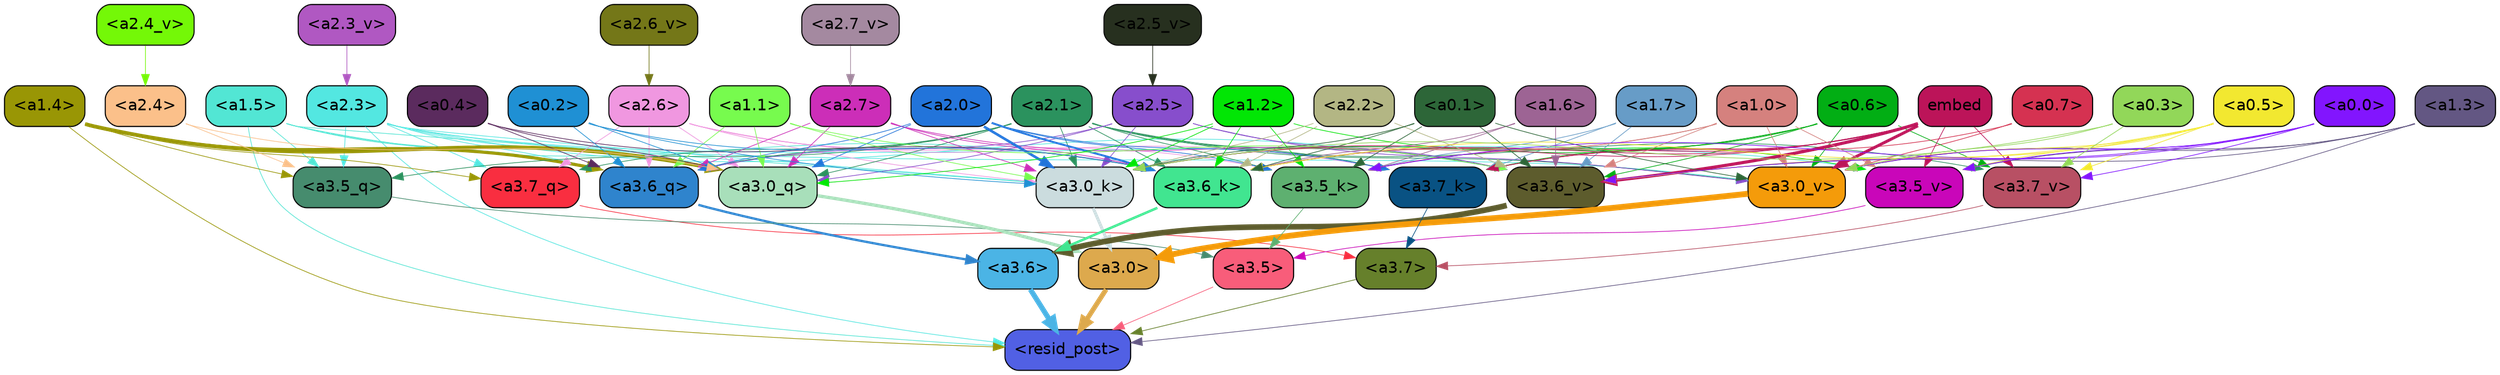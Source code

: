 strict digraph "" {
	graph [bgcolor=transparent,
		layout=dot,
		overlap=false,
		splines=true
	];
	"<a3.7>"	[color=black,
		fillcolor="#66802b",
		fontname=Helvetica,
		shape=box,
		style="filled, rounded"];
	"<resid_post>"	[color=black,
		fillcolor="#5160e4",
		fontname=Helvetica,
		shape=box,
		style="filled, rounded"];
	"<a3.7>" -> "<resid_post>"	[color="#66802b",
		penwidth=0.6239100098609924];
	"<a3.6>"	[color=black,
		fillcolor="#4bb4e5",
		fontname=Helvetica,
		shape=box,
		style="filled, rounded"];
	"<a3.6>" -> "<resid_post>"	[color="#4bb4e5",
		penwidth=4.569062113761902];
	"<a3.5>"	[color=black,
		fillcolor="#f85d7a",
		fontname=Helvetica,
		shape=box,
		style="filled, rounded"];
	"<a3.5>" -> "<resid_post>"	[color="#f85d7a",
		penwidth=0.6];
	"<a3.0>"	[color=black,
		fillcolor="#dda94d",
		fontname=Helvetica,
		shape=box,
		style="filled, rounded"];
	"<a3.0>" -> "<resid_post>"	[color="#dda94d",
		penwidth=4.283544182777405];
	"<a2.3>"	[color=black,
		fillcolor="#53e7e1",
		fontname=Helvetica,
		shape=box,
		style="filled, rounded"];
	"<a2.3>" -> "<resid_post>"	[color="#53e7e1",
		penwidth=0.6];
	"<a3.7_q>"	[color=black,
		fillcolor="#f92e40",
		fontname=Helvetica,
		shape=box,
		style="filled, rounded"];
	"<a2.3>" -> "<a3.7_q>"	[color="#53e7e1",
		penwidth=0.6];
	"<a3.6_q>"	[color=black,
		fillcolor="#2f84cd",
		fontname=Helvetica,
		shape=box,
		style="filled, rounded"];
	"<a2.3>" -> "<a3.6_q>"	[color="#53e7e1",
		penwidth=0.6];
	"<a3.5_q>"	[color=black,
		fillcolor="#468c6e",
		fontname=Helvetica,
		shape=box,
		style="filled, rounded"];
	"<a2.3>" -> "<a3.5_q>"	[color="#53e7e1",
		penwidth=0.6];
	"<a3.0_q>"	[color=black,
		fillcolor="#a8dfba",
		fontname=Helvetica,
		shape=box,
		style="filled, rounded"];
	"<a2.3>" -> "<a3.0_q>"	[color="#53e7e1",
		penwidth=0.6];
	"<a3.0_k>"	[color=black,
		fillcolor="#cbdcde",
		fontname=Helvetica,
		shape=box,
		style="filled, rounded"];
	"<a2.3>" -> "<a3.0_k>"	[color="#53e7e1",
		penwidth=0.6];
	"<a3.6_v>"	[color=black,
		fillcolor="#5d5c2d",
		fontname=Helvetica,
		shape=box,
		style="filled, rounded"];
	"<a2.3>" -> "<a3.6_v>"	[color="#53e7e1",
		penwidth=0.6];
	"<a3.5_v>"	[color=black,
		fillcolor="#c906b9",
		fontname=Helvetica,
		shape=box,
		style="filled, rounded"];
	"<a2.3>" -> "<a3.5_v>"	[color="#53e7e1",
		penwidth=0.6];
	"<a3.0_v>"	[color=black,
		fillcolor="#f49b0a",
		fontname=Helvetica,
		shape=box,
		style="filled, rounded"];
	"<a2.3>" -> "<a3.0_v>"	[color="#53e7e1",
		penwidth=0.6];
	"<a1.5>"	[color=black,
		fillcolor="#52e6d4",
		fontname=Helvetica,
		shape=box,
		style="filled, rounded"];
	"<a1.5>" -> "<resid_post>"	[color="#52e6d4",
		penwidth=0.6];
	"<a1.5>" -> "<a3.6_q>"	[color="#52e6d4",
		penwidth=0.6];
	"<a1.5>" -> "<a3.5_q>"	[color="#52e6d4",
		penwidth=0.6];
	"<a1.5>" -> "<a3.0_q>"	[color="#52e6d4",
		penwidth=0.6];
	"<a3.6_k>"	[color=black,
		fillcolor="#41e590",
		fontname=Helvetica,
		shape=box,
		style="filled, rounded"];
	"<a1.5>" -> "<a3.6_k>"	[color="#52e6d4",
		penwidth=0.6];
	"<a1.5>" -> "<a3.0_k>"	[color="#52e6d4",
		penwidth=0.6];
	"<a1.4>"	[color=black,
		fillcolor="#999605",
		fontname=Helvetica,
		shape=box,
		style="filled, rounded"];
	"<a1.4>" -> "<resid_post>"	[color="#999605",
		penwidth=0.6];
	"<a1.4>" -> "<a3.7_q>"	[color="#999605",
		penwidth=0.6];
	"<a1.4>" -> "<a3.6_q>"	[color="#999605",
		penwidth=2.7536282539367676];
	"<a1.4>" -> "<a3.5_q>"	[color="#999605",
		penwidth=0.6];
	"<a1.4>" -> "<a3.0_q>"	[color="#999605",
		penwidth=3.3369133472442627];
	"<a1.3>"	[color=black,
		fillcolor="#635783",
		fontname=Helvetica,
		shape=box,
		style="filled, rounded"];
	"<a1.3>" -> "<resid_post>"	[color="#635783",
		penwidth=0.6];
	"<a1.3>" -> "<a3.6_v>"	[color="#635783",
		penwidth=0.6];
	"<a1.3>" -> "<a3.5_v>"	[color="#635783",
		penwidth=0.6];
	"<a1.3>" -> "<a3.0_v>"	[color="#635783",
		penwidth=0.6];
	"<a3.7_q>" -> "<a3.7>"	[color="#f92e40",
		penwidth=0.6];
	"<a3.6_q>" -> "<a3.6>"	[color="#2f84cd",
		penwidth=2.0344843566417694];
	"<a3.5_q>" -> "<a3.5>"	[color="#468c6e",
		penwidth=0.6];
	"<a3.0_q>" -> "<a3.0>"	[color="#a8dfba",
		penwidth=2.863015294075012];
	"<a3.7_k>"	[color=black,
		fillcolor="#095283",
		fontname=Helvetica,
		shape=box,
		style="filled, rounded"];
	"<a3.7_k>" -> "<a3.7>"	[color="#095283",
		penwidth=0.6];
	"<a3.6_k>" -> "<a3.6>"	[color="#41e590",
		penwidth=2.1770318150520325];
	"<a3.5_k>"	[color=black,
		fillcolor="#5eb070",
		fontname=Helvetica,
		shape=box,
		style="filled, rounded"];
	"<a3.5_k>" -> "<a3.5>"	[color="#5eb070",
		penwidth=0.6];
	"<a3.0_k>" -> "<a3.0>"	[color="#cbdcde",
		penwidth=2.6323853135108948];
	"<a3.7_v>"	[color=black,
		fillcolor="#b85064",
		fontname=Helvetica,
		shape=box,
		style="filled, rounded"];
	"<a3.7_v>" -> "<a3.7>"	[color="#b85064",
		penwidth=0.6];
	"<a3.6_v>" -> "<a3.6>"	[color="#5d5c2d",
		penwidth=4.972373723983765];
	"<a3.5_v>" -> "<a3.5>"	[color="#c906b9",
		penwidth=0.6];
	"<a3.0_v>" -> "<a3.0>"	[color="#f49b0a",
		penwidth=5.1638524532318115];
	"<a2.6>"	[color=black,
		fillcolor="#f097e0",
		fontname=Helvetica,
		shape=box,
		style="filled, rounded"];
	"<a2.6>" -> "<a3.7_q>"	[color="#f097e0",
		penwidth=0.6];
	"<a2.6>" -> "<a3.6_q>"	[color="#f097e0",
		penwidth=0.6];
	"<a2.6>" -> "<a3.0_q>"	[color="#f097e0",
		penwidth=0.6];
	"<a2.6>" -> "<a3.7_k>"	[color="#f097e0",
		penwidth=0.6];
	"<a2.6>" -> "<a3.6_k>"	[color="#f097e0",
		penwidth=0.6];
	"<a2.6>" -> "<a3.5_k>"	[color="#f097e0",
		penwidth=0.6];
	"<a2.6>" -> "<a3.0_k>"	[color="#f097e0",
		penwidth=0.6];
	"<a2.1>"	[color=black,
		fillcolor="#2b925e",
		fontname=Helvetica,
		shape=box,
		style="filled, rounded"];
	"<a2.1>" -> "<a3.7_q>"	[color="#2b925e",
		penwidth=0.6];
	"<a2.1>" -> "<a3.6_q>"	[color="#2b925e",
		penwidth=0.6];
	"<a2.1>" -> "<a3.5_q>"	[color="#2b925e",
		penwidth=0.6];
	"<a2.1>" -> "<a3.0_q>"	[color="#2b925e",
		penwidth=0.6];
	"<a2.1>" -> "<a3.7_k>"	[color="#2b925e",
		penwidth=0.6];
	"<a2.1>" -> "<a3.6_k>"	[color="#2b925e",
		penwidth=0.6];
	"<a2.1>" -> "<a3.5_k>"	[color="#2b925e",
		penwidth=0.6];
	"<a2.1>" -> "<a3.0_k>"	[color="#2b925e",
		penwidth=0.6];
	"<a2.1>" -> "<a3.7_v>"	[color="#2b925e",
		penwidth=0.6];
	"<a2.1>" -> "<a3.6_v>"	[color="#2b925e",
		penwidth=0.6];
	"<a2.1>" -> "<a3.0_v>"	[color="#2b925e",
		penwidth=0.6];
	"<a2.7>"	[color=black,
		fillcolor="#cc2eb8",
		fontname=Helvetica,
		shape=box,
		style="filled, rounded"];
	"<a2.7>" -> "<a3.6_q>"	[color="#cc2eb8",
		penwidth=0.6];
	"<a2.7>" -> "<a3.0_q>"	[color="#cc2eb8",
		penwidth=0.6];
	"<a2.7>" -> "<a3.6_k>"	[color="#cc2eb8",
		penwidth=0.6];
	"<a2.7>" -> "<a3.0_k>"	[color="#cc2eb8",
		penwidth=0.6];
	"<a2.7>" -> "<a3.6_v>"	[color="#cc2eb8",
		penwidth=0.6];
	"<a2.5>"	[color=black,
		fillcolor="#874ecc",
		fontname=Helvetica,
		shape=box,
		style="filled, rounded"];
	"<a2.5>" -> "<a3.6_q>"	[color="#874ecc",
		penwidth=0.6];
	"<a2.5>" -> "<a3.0_q>"	[color="#874ecc",
		penwidth=0.6];
	"<a2.5>" -> "<a3.0_k>"	[color="#874ecc",
		penwidth=0.6];
	"<a2.5>" -> "<a3.6_v>"	[color="#874ecc",
		penwidth=0.6];
	"<a2.5>" -> "<a3.0_v>"	[color="#874ecc",
		penwidth=0.6];
	"<a2.0>"	[color=black,
		fillcolor="#2274da",
		fontname=Helvetica,
		shape=box,
		style="filled, rounded"];
	"<a2.0>" -> "<a3.6_q>"	[color="#2274da",
		penwidth=0.6];
	"<a2.0>" -> "<a3.0_q>"	[color="#2274da",
		penwidth=0.6];
	"<a2.0>" -> "<a3.7_k>"	[color="#2274da",
		penwidth=0.6];
	"<a2.0>" -> "<a3.6_k>"	[color="#2274da",
		penwidth=1.7047871947288513];
	"<a2.0>" -> "<a3.5_k>"	[color="#2274da",
		penwidth=0.6];
	"<a2.0>" -> "<a3.0_k>"	[color="#2274da",
		penwidth=2.239806979894638];
	"<a1.1>"	[color=black,
		fillcolor="#77fb4e",
		fontname=Helvetica,
		shape=box,
		style="filled, rounded"];
	"<a1.1>" -> "<a3.6_q>"	[color="#77fb4e",
		penwidth=0.6];
	"<a1.1>" -> "<a3.0_q>"	[color="#77fb4e",
		penwidth=0.6];
	"<a1.1>" -> "<a3.0_k>"	[color="#77fb4e",
		penwidth=0.6];
	"<a1.1>" -> "<a3.6_v>"	[color="#77fb4e",
		penwidth=0.6];
	"<a0.4>"	[color=black,
		fillcolor="#5b2b5e",
		fontname=Helvetica,
		shape=box,
		style="filled, rounded"];
	"<a0.4>" -> "<a3.6_q>"	[color="#5b2b5e",
		penwidth=0.6];
	"<a0.4>" -> "<a3.0_q>"	[color="#5b2b5e",
		penwidth=0.6];
	"<a0.4>" -> "<a3.6_k>"	[color="#5b2b5e",
		penwidth=0.6];
	"<a0.2>"	[color=black,
		fillcolor="#1f90d4",
		fontname=Helvetica,
		shape=box,
		style="filled, rounded"];
	"<a0.2>" -> "<a3.6_q>"	[color="#1f90d4",
		penwidth=0.6];
	"<a0.2>" -> "<a3.0_q>"	[color="#1f90d4",
		penwidth=0.6];
	"<a0.2>" -> "<a3.6_k>"	[color="#1f90d4",
		penwidth=0.6];
	"<a0.2>" -> "<a3.0_k>"	[color="#1f90d4",
		penwidth=0.6];
	"<a2.4>"	[color=black,
		fillcolor="#fbc08a",
		fontname=Helvetica,
		shape=box,
		style="filled, rounded"];
	"<a2.4>" -> "<a3.5_q>"	[color="#fbc08a",
		penwidth=0.6];
	"<a2.4>" -> "<a3.0_q>"	[color="#fbc08a",
		penwidth=0.6];
	"<a1.2>"	[color=black,
		fillcolor="#02e605",
		fontname=Helvetica,
		shape=box,
		style="filled, rounded"];
	"<a1.2>" -> "<a3.0_q>"	[color="#02e605",
		penwidth=0.6];
	"<a1.2>" -> "<a3.6_k>"	[color="#02e605",
		penwidth=0.6];
	"<a1.2>" -> "<a3.5_k>"	[color="#02e605",
		penwidth=0.6];
	"<a1.2>" -> "<a3.0_k>"	[color="#02e605",
		penwidth=0.6];
	"<a1.2>" -> "<a3.5_v>"	[color="#02e605",
		penwidth=0.6];
	"<a1.7>"	[color=black,
		fillcolor="#679cc7",
		fontname=Helvetica,
		shape=box,
		style="filled, rounded"];
	"<a1.7>" -> "<a3.7_k>"	[color="#679cc7",
		penwidth=0.6];
	"<a1.7>" -> "<a3.5_k>"	[color="#679cc7",
		penwidth=0.6];
	"<a1.7>" -> "<a3.6_v>"	[color="#679cc7",
		penwidth=0.6];
	"<a0.7>"	[color=black,
		fillcolor="#d53251",
		fontname=Helvetica,
		shape=box,
		style="filled, rounded"];
	"<a0.7>" -> "<a3.7_k>"	[color="#d53251",
		penwidth=0.6];
	"<a0.7>" -> "<a3.0_v>"	[color="#d53251",
		penwidth=0.6];
	"<a0.6>"	[color=black,
		fillcolor="#02ae14",
		fontname=Helvetica,
		shape=box,
		style="filled, rounded"];
	"<a0.6>" -> "<a3.7_k>"	[color="#02ae14",
		penwidth=0.6];
	"<a0.6>" -> "<a3.6_k>"	[color="#02ae14",
		penwidth=0.6];
	"<a0.6>" -> "<a3.0_k>"	[color="#02ae14",
		penwidth=0.6];
	"<a0.6>" -> "<a3.7_v>"	[color="#02ae14",
		penwidth=0.6];
	"<a0.6>" -> "<a3.6_v>"	[color="#02ae14",
		penwidth=0.6];
	"<a0.6>" -> "<a3.0_v>"	[color="#02ae14",
		penwidth=0.6];
	embed	[color=black,
		fillcolor="#bc1459",
		fontname=Helvetica,
		shape=box,
		style="filled, rounded"];
	embed -> "<a3.7_k>"	[color="#bc1459",
		penwidth=0.6];
	embed -> "<a3.6_k>"	[color="#bc1459",
		penwidth=0.6];
	embed -> "<a3.5_k>"	[color="#bc1459",
		penwidth=0.6];
	embed -> "<a3.0_k>"	[color="#bc1459",
		penwidth=0.6];
	embed -> "<a3.7_v>"	[color="#bc1459",
		penwidth=0.6];
	embed -> "<a3.6_v>"	[color="#bc1459",
		penwidth=2.7369276881217957];
	embed -> "<a3.5_v>"	[color="#bc1459",
		penwidth=0.6];
	embed -> "<a3.0_v>"	[color="#bc1459",
		penwidth=2.5778204202651978];
	"<a2.2>"	[color=black,
		fillcolor="#b3b684",
		fontname=Helvetica,
		shape=box,
		style="filled, rounded"];
	"<a2.2>" -> "<a3.6_k>"	[color="#b3b684",
		penwidth=0.6];
	"<a2.2>" -> "<a3.0_k>"	[color="#b3b684",
		penwidth=0.6];
	"<a2.2>" -> "<a3.6_v>"	[color="#b3b684",
		penwidth=0.6];
	"<a1.6>"	[color=black,
		fillcolor="#9d6494",
		fontname=Helvetica,
		shape=box,
		style="filled, rounded"];
	"<a1.6>" -> "<a3.6_k>"	[color="#9d6494",
		penwidth=0.6];
	"<a1.6>" -> "<a3.5_k>"	[color="#9d6494",
		penwidth=0.6];
	"<a1.6>" -> "<a3.6_v>"	[color="#9d6494",
		penwidth=0.6];
	"<a1.0>"	[color=black,
		fillcolor="#d5817e",
		fontname=Helvetica,
		shape=box,
		style="filled, rounded"];
	"<a1.0>" -> "<a3.6_k>"	[color="#d5817e",
		penwidth=0.6];
	"<a1.0>" -> "<a3.0_k>"	[color="#d5817e",
		penwidth=0.6];
	"<a1.0>" -> "<a3.6_v>"	[color="#d5817e",
		penwidth=0.6];
	"<a1.0>" -> "<a3.5_v>"	[color="#d5817e",
		penwidth=0.6];
	"<a1.0>" -> "<a3.0_v>"	[color="#d5817e",
		penwidth=0.6];
	"<a0.5>"	[color=black,
		fillcolor="#f2e830",
		fontname=Helvetica,
		shape=box,
		style="filled, rounded"];
	"<a0.5>" -> "<a3.6_k>"	[color="#f2e830",
		penwidth=0.6];
	"<a0.5>" -> "<a3.7_v>"	[color="#f2e830",
		penwidth=0.6];
	"<a0.5>" -> "<a3.6_v>"	[color="#f2e830",
		penwidth=0.6];
	"<a0.5>" -> "<a3.5_v>"	[color="#f2e830",
		penwidth=0.6];
	"<a0.5>" -> "<a3.0_v>"	[color="#f2e830",
		penwidth=0.6];
	"<a0.1>"	[color=black,
		fillcolor="#2d6638",
		fontname=Helvetica,
		shape=box,
		style="filled, rounded"];
	"<a0.1>" -> "<a3.6_k>"	[color="#2d6638",
		penwidth=0.6];
	"<a0.1>" -> "<a3.5_k>"	[color="#2d6638",
		penwidth=0.6];
	"<a0.1>" -> "<a3.0_k>"	[color="#2d6638",
		penwidth=0.6];
	"<a0.1>" -> "<a3.6_v>"	[color="#2d6638",
		penwidth=0.6];
	"<a0.1>" -> "<a3.0_v>"	[color="#2d6638",
		penwidth=0.6];
	"<a0.0>"	[color=black,
		fillcolor="#8215fe",
		fontname=Helvetica,
		shape=box,
		style="filled, rounded"];
	"<a0.0>" -> "<a3.5_k>"	[color="#8215fe",
		penwidth=0.6];
	"<a0.0>" -> "<a3.7_v>"	[color="#8215fe",
		penwidth=0.6];
	"<a0.0>" -> "<a3.6_v>"	[color="#8215fe",
		penwidth=0.6];
	"<a0.0>" -> "<a3.5_v>"	[color="#8215fe",
		penwidth=0.6];
	"<a0.0>" -> "<a3.0_v>"	[color="#8215fe",
		penwidth=0.6];
	"<a0.3>"	[color=black,
		fillcolor="#92d759",
		fontname=Helvetica,
		shape=box,
		style="filled, rounded"];
	"<a0.3>" -> "<a3.0_k>"	[color="#92d759",
		penwidth=0.6];
	"<a0.3>" -> "<a3.7_v>"	[color="#92d759",
		penwidth=0.6];
	"<a0.3>" -> "<a3.0_v>"	[color="#92d759",
		penwidth=0.6];
	"<a2.7_v>"	[color=black,
		fillcolor="#a489a0",
		fontname=Helvetica,
		shape=box,
		style="filled, rounded"];
	"<a2.7_v>" -> "<a2.7>"	[color="#a489a0",
		penwidth=0.6];
	"<a2.6_v>"	[color=black,
		fillcolor="#747718",
		fontname=Helvetica,
		shape=box,
		style="filled, rounded"];
	"<a2.6_v>" -> "<a2.6>"	[color="#747718",
		penwidth=0.6];
	"<a2.5_v>"	[color=black,
		fillcolor="#27301f",
		fontname=Helvetica,
		shape=box,
		style="filled, rounded"];
	"<a2.5_v>" -> "<a2.5>"	[color="#27301f",
		penwidth=0.6];
	"<a2.4_v>"	[color=black,
		fillcolor="#74f807",
		fontname=Helvetica,
		shape=box,
		style="filled, rounded"];
	"<a2.4_v>" -> "<a2.4>"	[color="#74f807",
		penwidth=0.6];
	"<a2.3_v>"	[color=black,
		fillcolor="#b058c2",
		fontname=Helvetica,
		shape=box,
		style="filled, rounded"];
	"<a2.3_v>" -> "<a2.3>"	[color="#b058c2",
		penwidth=0.6];
}

